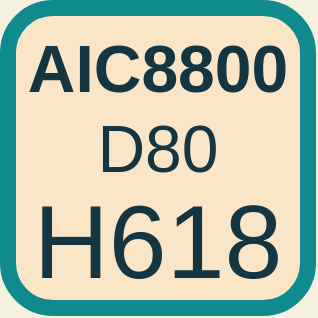 <mxfile version="22.0.6" type="github">
  <diagram id="KUYNhQP6ns5_chog6xBH" name="第 1 页">
    <mxGraphModel dx="1434" dy="765" grid="1" gridSize="10" guides="1" tooltips="1" connect="1" arrows="1" fold="1" page="1" pageScale="1" pageWidth="827" pageHeight="1169" background="#F4F1DE" math="0" shadow="0">
      <root>
        <mxCell id="0" />
        <mxCell id="1" parent="0" />
        <mxCell id="7F3qD5umFavH5z8T37FG-1" value="" style="whiteSpace=wrap;html=1;aspect=fixed;strokeWidth=8;rounded=1;fillColor=#FAE5C7;strokeColor=#0F8B8D;fontColor=#143642;labelBackgroundColor=none;" parent="1" vertex="1">
          <mxGeometry x="220" y="220" width="150" height="150" as="geometry" />
        </mxCell>
        <mxCell id="7F3qD5umFavH5z8T37FG-2" value="AIC8800" style="text;html=1;strokeColor=none;fillColor=none;align=center;verticalAlign=middle;whiteSpace=wrap;rounded=0;sketch=0;fontSize=33;shadow=0;glass=0;fontColor=#143642;labelBackgroundColor=none;fontStyle=1" parent="1" vertex="1">
          <mxGeometry x="220" y="225" width="150" height="50" as="geometry" />
        </mxCell>
        <mxCell id="7F3qD5umFavH5z8T37FG-3" value="H618" style="text;strokeColor=none;fillColor=none;align=center;verticalAlign=middle;whiteSpace=wrap;rounded=0;sketch=0;fontSize=52;html=1;spacing=2;spacingRight=0;spacingTop=0;fontColor=#143642;labelBackgroundColor=none;" parent="1" vertex="1">
          <mxGeometry x="220" y="307" width="150" height="60" as="geometry" />
        </mxCell>
        <mxCell id="m-lJc65zLOLzHvcs8ghN-1" value="D80" style="text;html=1;strokeColor=none;fillColor=none;align=center;verticalAlign=middle;whiteSpace=wrap;rounded=0;sketch=0;fontSize=33;shadow=0;glass=0;fontColor=#143642;labelBackgroundColor=none;" vertex="1" parent="1">
          <mxGeometry x="220" y="265" width="150" height="50" as="geometry" />
        </mxCell>
      </root>
    </mxGraphModel>
  </diagram>
</mxfile>
